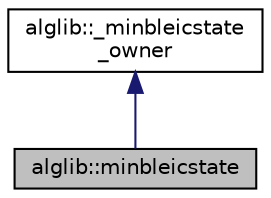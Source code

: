 digraph "alglib::minbleicstate"
{
  edge [fontname="Helvetica",fontsize="10",labelfontname="Helvetica",labelfontsize="10"];
  node [fontname="Helvetica",fontsize="10",shape=record];
  Node0 [label="alglib::minbleicstate",height=0.2,width=0.4,color="black", fillcolor="grey75", style="filled", fontcolor="black"];
  Node1 -> Node0 [dir="back",color="midnightblue",fontsize="10",style="solid",fontname="Helvetica"];
  Node1 [label="alglib::_minbleicstate\l_owner",height=0.2,width=0.4,color="black", fillcolor="white", style="filled",URL="$classalglib_1_1__minbleicstate__owner.html"];
}
